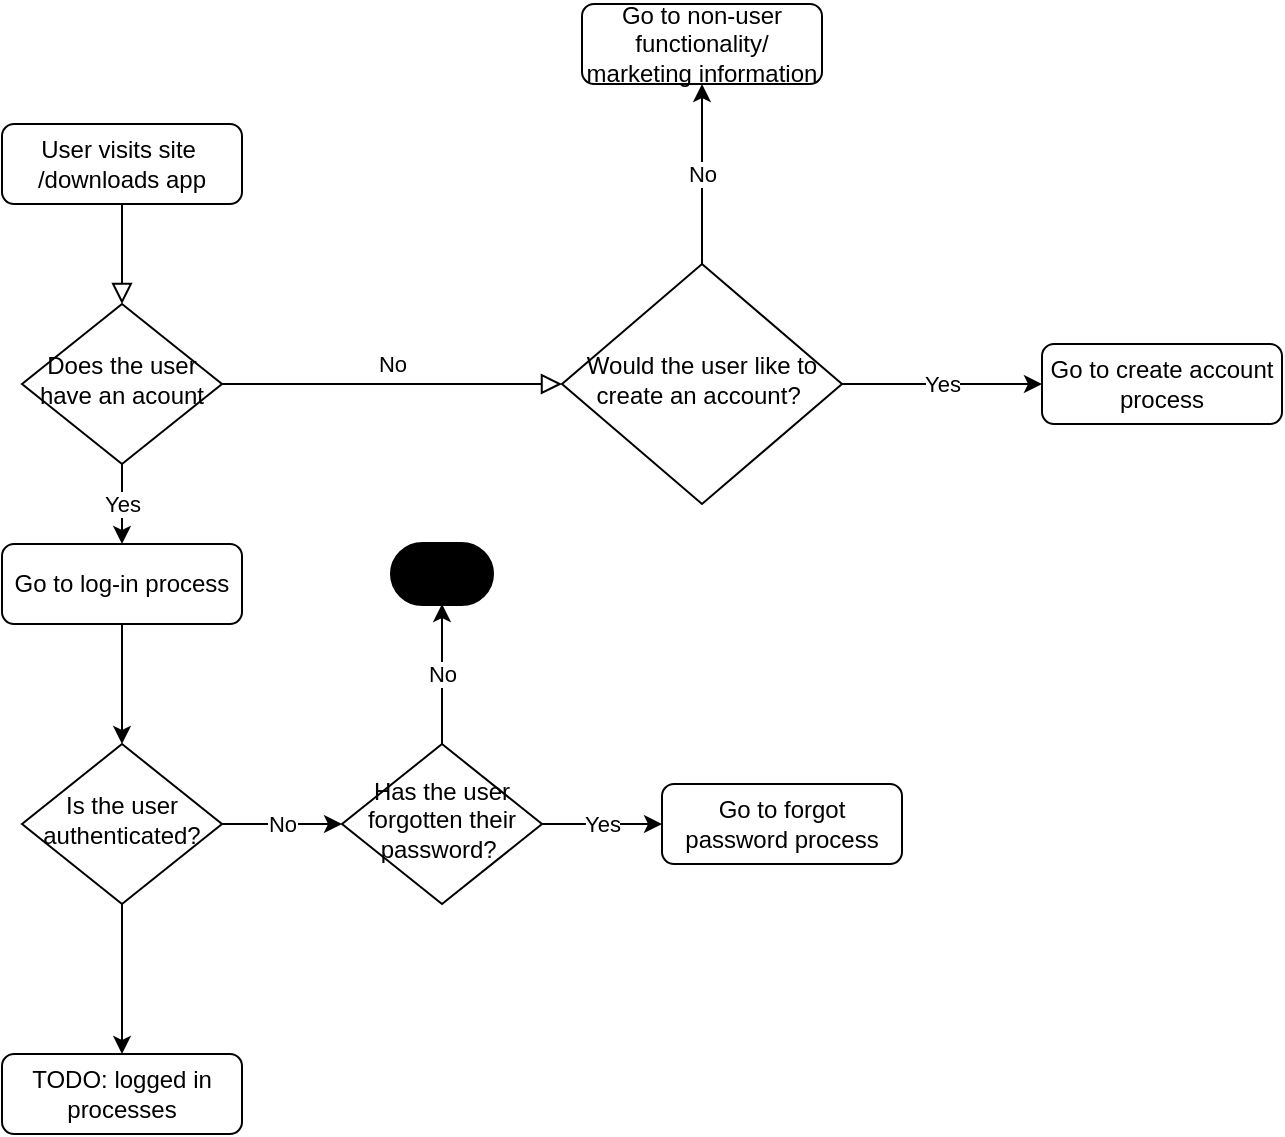 <mxfile version="13.4.9" type="github">
  <diagram id="C5RBs43oDa-KdzZeNtuy" name="Page-1">
    <mxGraphModel dx="1422" dy="732" grid="1" gridSize="10" guides="1" tooltips="1" connect="1" arrows="1" fold="1" page="1" pageScale="1" pageWidth="827" pageHeight="1169" math="0" shadow="0">
      <root>
        <mxCell id="WIyWlLk6GJQsqaUBKTNV-0" />
        <mxCell id="WIyWlLk6GJQsqaUBKTNV-1" parent="WIyWlLk6GJQsqaUBKTNV-0" />
        <mxCell id="WIyWlLk6GJQsqaUBKTNV-2" value="" style="rounded=0;html=1;jettySize=auto;orthogonalLoop=1;fontSize=11;endArrow=block;endFill=0;endSize=8;strokeWidth=1;shadow=0;labelBackgroundColor=none;edgeStyle=orthogonalEdgeStyle;" parent="WIyWlLk6GJQsqaUBKTNV-1" source="WIyWlLk6GJQsqaUBKTNV-3" target="WIyWlLk6GJQsqaUBKTNV-6" edge="1">
          <mxGeometry relative="1" as="geometry" />
        </mxCell>
        <mxCell id="WIyWlLk6GJQsqaUBKTNV-3" value="User visits site&amp;nbsp;&lt;br&gt;/downloads app" style="rounded=1;whiteSpace=wrap;html=1;fontSize=12;glass=0;strokeWidth=1;shadow=0;" parent="WIyWlLk6GJQsqaUBKTNV-1" vertex="1">
          <mxGeometry x="160" y="80" width="120" height="40" as="geometry" />
        </mxCell>
        <mxCell id="WIyWlLk6GJQsqaUBKTNV-5" value="No" style="edgeStyle=orthogonalEdgeStyle;rounded=0;html=1;jettySize=auto;orthogonalLoop=1;fontSize=11;endArrow=block;endFill=0;endSize=8;strokeWidth=1;shadow=0;labelBackgroundColor=none;" parent="WIyWlLk6GJQsqaUBKTNV-1" source="WIyWlLk6GJQsqaUBKTNV-6" target="UUDWGQXhBdvCkrCJ4y2x-0" edge="1">
          <mxGeometry y="10" relative="1" as="geometry">
            <mxPoint as="offset" />
            <mxPoint x="480" y="190" as="targetPoint" />
          </mxGeometry>
        </mxCell>
        <mxCell id="UUDWGQXhBdvCkrCJ4y2x-6" value="Yes" style="edgeStyle=orthogonalEdgeStyle;rounded=0;orthogonalLoop=1;jettySize=auto;html=1;" edge="1" parent="WIyWlLk6GJQsqaUBKTNV-1" source="WIyWlLk6GJQsqaUBKTNV-6" target="WIyWlLk6GJQsqaUBKTNV-12">
          <mxGeometry relative="1" as="geometry" />
        </mxCell>
        <mxCell id="WIyWlLk6GJQsqaUBKTNV-6" value="Does the user have an acount" style="rhombus;whiteSpace=wrap;html=1;shadow=0;fontFamily=Helvetica;fontSize=12;align=center;strokeWidth=1;spacing=6;spacingTop=-4;" parent="WIyWlLk6GJQsqaUBKTNV-1" vertex="1">
          <mxGeometry x="170" y="170" width="100" height="80" as="geometry" />
        </mxCell>
        <mxCell id="WIyWlLk6GJQsqaUBKTNV-7" value="Go to create account process" style="rounded=1;whiteSpace=wrap;html=1;fontSize=12;glass=0;strokeWidth=1;shadow=0;" parent="WIyWlLk6GJQsqaUBKTNV-1" vertex="1">
          <mxGeometry x="680" y="190" width="120" height="40" as="geometry" />
        </mxCell>
        <mxCell id="UUDWGQXhBdvCkrCJ4y2x-8" value="" style="edgeStyle=orthogonalEdgeStyle;rounded=0;orthogonalLoop=1;jettySize=auto;html=1;" edge="1" parent="WIyWlLk6GJQsqaUBKTNV-1" source="WIyWlLk6GJQsqaUBKTNV-12" target="UUDWGQXhBdvCkrCJ4y2x-7">
          <mxGeometry relative="1" as="geometry" />
        </mxCell>
        <mxCell id="WIyWlLk6GJQsqaUBKTNV-12" value="Go to log-in process" style="rounded=1;whiteSpace=wrap;html=1;fontSize=12;glass=0;strokeWidth=1;shadow=0;" parent="WIyWlLk6GJQsqaUBKTNV-1" vertex="1">
          <mxGeometry x="160" y="290" width="120" height="40" as="geometry" />
        </mxCell>
        <mxCell id="UUDWGQXhBdvCkrCJ4y2x-1" value="Yes" style="edgeStyle=orthogonalEdgeStyle;rounded=0;orthogonalLoop=1;jettySize=auto;html=1;" edge="1" parent="WIyWlLk6GJQsqaUBKTNV-1" source="UUDWGQXhBdvCkrCJ4y2x-0" target="WIyWlLk6GJQsqaUBKTNV-7">
          <mxGeometry relative="1" as="geometry" />
        </mxCell>
        <mxCell id="UUDWGQXhBdvCkrCJ4y2x-5" value="No" style="edgeStyle=orthogonalEdgeStyle;rounded=0;orthogonalLoop=1;jettySize=auto;html=1;" edge="1" parent="WIyWlLk6GJQsqaUBKTNV-1" source="UUDWGQXhBdvCkrCJ4y2x-0" target="UUDWGQXhBdvCkrCJ4y2x-4">
          <mxGeometry relative="1" as="geometry" />
        </mxCell>
        <mxCell id="UUDWGQXhBdvCkrCJ4y2x-0" value="Would the user like to create an account?&amp;nbsp;" style="rhombus;whiteSpace=wrap;html=1;shadow=0;fontFamily=Helvetica;fontSize=12;align=center;strokeWidth=1;spacing=6;spacingTop=-4;" vertex="1" parent="WIyWlLk6GJQsqaUBKTNV-1">
          <mxGeometry x="440" y="150" width="140" height="120" as="geometry" />
        </mxCell>
        <mxCell id="UUDWGQXhBdvCkrCJ4y2x-4" value="Go to non-user functionality/ marketing information" style="rounded=1;whiteSpace=wrap;html=1;fontSize=12;glass=0;strokeWidth=1;shadow=0;" vertex="1" parent="WIyWlLk6GJQsqaUBKTNV-1">
          <mxGeometry x="450" y="20" width="120" height="40" as="geometry" />
        </mxCell>
        <mxCell id="UUDWGQXhBdvCkrCJ4y2x-12" value="No" style="edgeStyle=orthogonalEdgeStyle;rounded=0;orthogonalLoop=1;jettySize=auto;html=1;" edge="1" parent="WIyWlLk6GJQsqaUBKTNV-1" source="UUDWGQXhBdvCkrCJ4y2x-7" target="UUDWGQXhBdvCkrCJ4y2x-11">
          <mxGeometry relative="1" as="geometry" />
        </mxCell>
        <mxCell id="UUDWGQXhBdvCkrCJ4y2x-17" value="" style="edgeStyle=orthogonalEdgeStyle;rounded=0;orthogonalLoop=1;jettySize=auto;html=1;" edge="1" parent="WIyWlLk6GJQsqaUBKTNV-1" source="UUDWGQXhBdvCkrCJ4y2x-7" target="UUDWGQXhBdvCkrCJ4y2x-16">
          <mxGeometry relative="1" as="geometry" />
        </mxCell>
        <mxCell id="UUDWGQXhBdvCkrCJ4y2x-7" value="Is the user authenticated?" style="rhombus;whiteSpace=wrap;html=1;shadow=0;fontFamily=Helvetica;fontSize=12;align=center;strokeWidth=1;spacing=6;spacingTop=-4;" vertex="1" parent="WIyWlLk6GJQsqaUBKTNV-1">
          <mxGeometry x="170" y="390" width="100" height="80" as="geometry" />
        </mxCell>
        <mxCell id="UUDWGQXhBdvCkrCJ4y2x-9" value="Go to forgot password process" style="rounded=1;whiteSpace=wrap;html=1;fontSize=12;glass=0;strokeWidth=1;shadow=0;" vertex="1" parent="WIyWlLk6GJQsqaUBKTNV-1">
          <mxGeometry x="490" y="410" width="120" height="40" as="geometry" />
        </mxCell>
        <mxCell id="UUDWGQXhBdvCkrCJ4y2x-13" value="Yes" style="edgeStyle=orthogonalEdgeStyle;rounded=0;orthogonalLoop=1;jettySize=auto;html=1;" edge="1" parent="WIyWlLk6GJQsqaUBKTNV-1" source="UUDWGQXhBdvCkrCJ4y2x-11" target="UUDWGQXhBdvCkrCJ4y2x-9">
          <mxGeometry relative="1" as="geometry" />
        </mxCell>
        <mxCell id="UUDWGQXhBdvCkrCJ4y2x-15" value="No" style="edgeStyle=orthogonalEdgeStyle;rounded=0;orthogonalLoop=1;jettySize=auto;html=1;" edge="1" parent="WIyWlLk6GJQsqaUBKTNV-1" source="UUDWGQXhBdvCkrCJ4y2x-11" target="UUDWGQXhBdvCkrCJ4y2x-14">
          <mxGeometry relative="1" as="geometry" />
        </mxCell>
        <mxCell id="UUDWGQXhBdvCkrCJ4y2x-11" value="Has the user forgotten their password?&amp;nbsp;" style="rhombus;whiteSpace=wrap;html=1;shadow=0;fontFamily=Helvetica;fontSize=12;align=center;strokeWidth=1;spacing=6;spacingTop=-4;" vertex="1" parent="WIyWlLk6GJQsqaUBKTNV-1">
          <mxGeometry x="330" y="390" width="100" height="80" as="geometry" />
        </mxCell>
        <mxCell id="UUDWGQXhBdvCkrCJ4y2x-14" value="" style="strokeWidth=2;html=1;shape=mxgraph.flowchart.terminator;whiteSpace=wrap;fillColor=#000000;" vertex="1" parent="WIyWlLk6GJQsqaUBKTNV-1">
          <mxGeometry x="355" y="290" width="50" height="30" as="geometry" />
        </mxCell>
        <mxCell id="UUDWGQXhBdvCkrCJ4y2x-16" value="TODO: logged in processes" style="rounded=1;whiteSpace=wrap;html=1;fontSize=12;glass=0;strokeWidth=1;shadow=0;" vertex="1" parent="WIyWlLk6GJQsqaUBKTNV-1">
          <mxGeometry x="160" y="545" width="120" height="40" as="geometry" />
        </mxCell>
      </root>
    </mxGraphModel>
  </diagram>
</mxfile>
